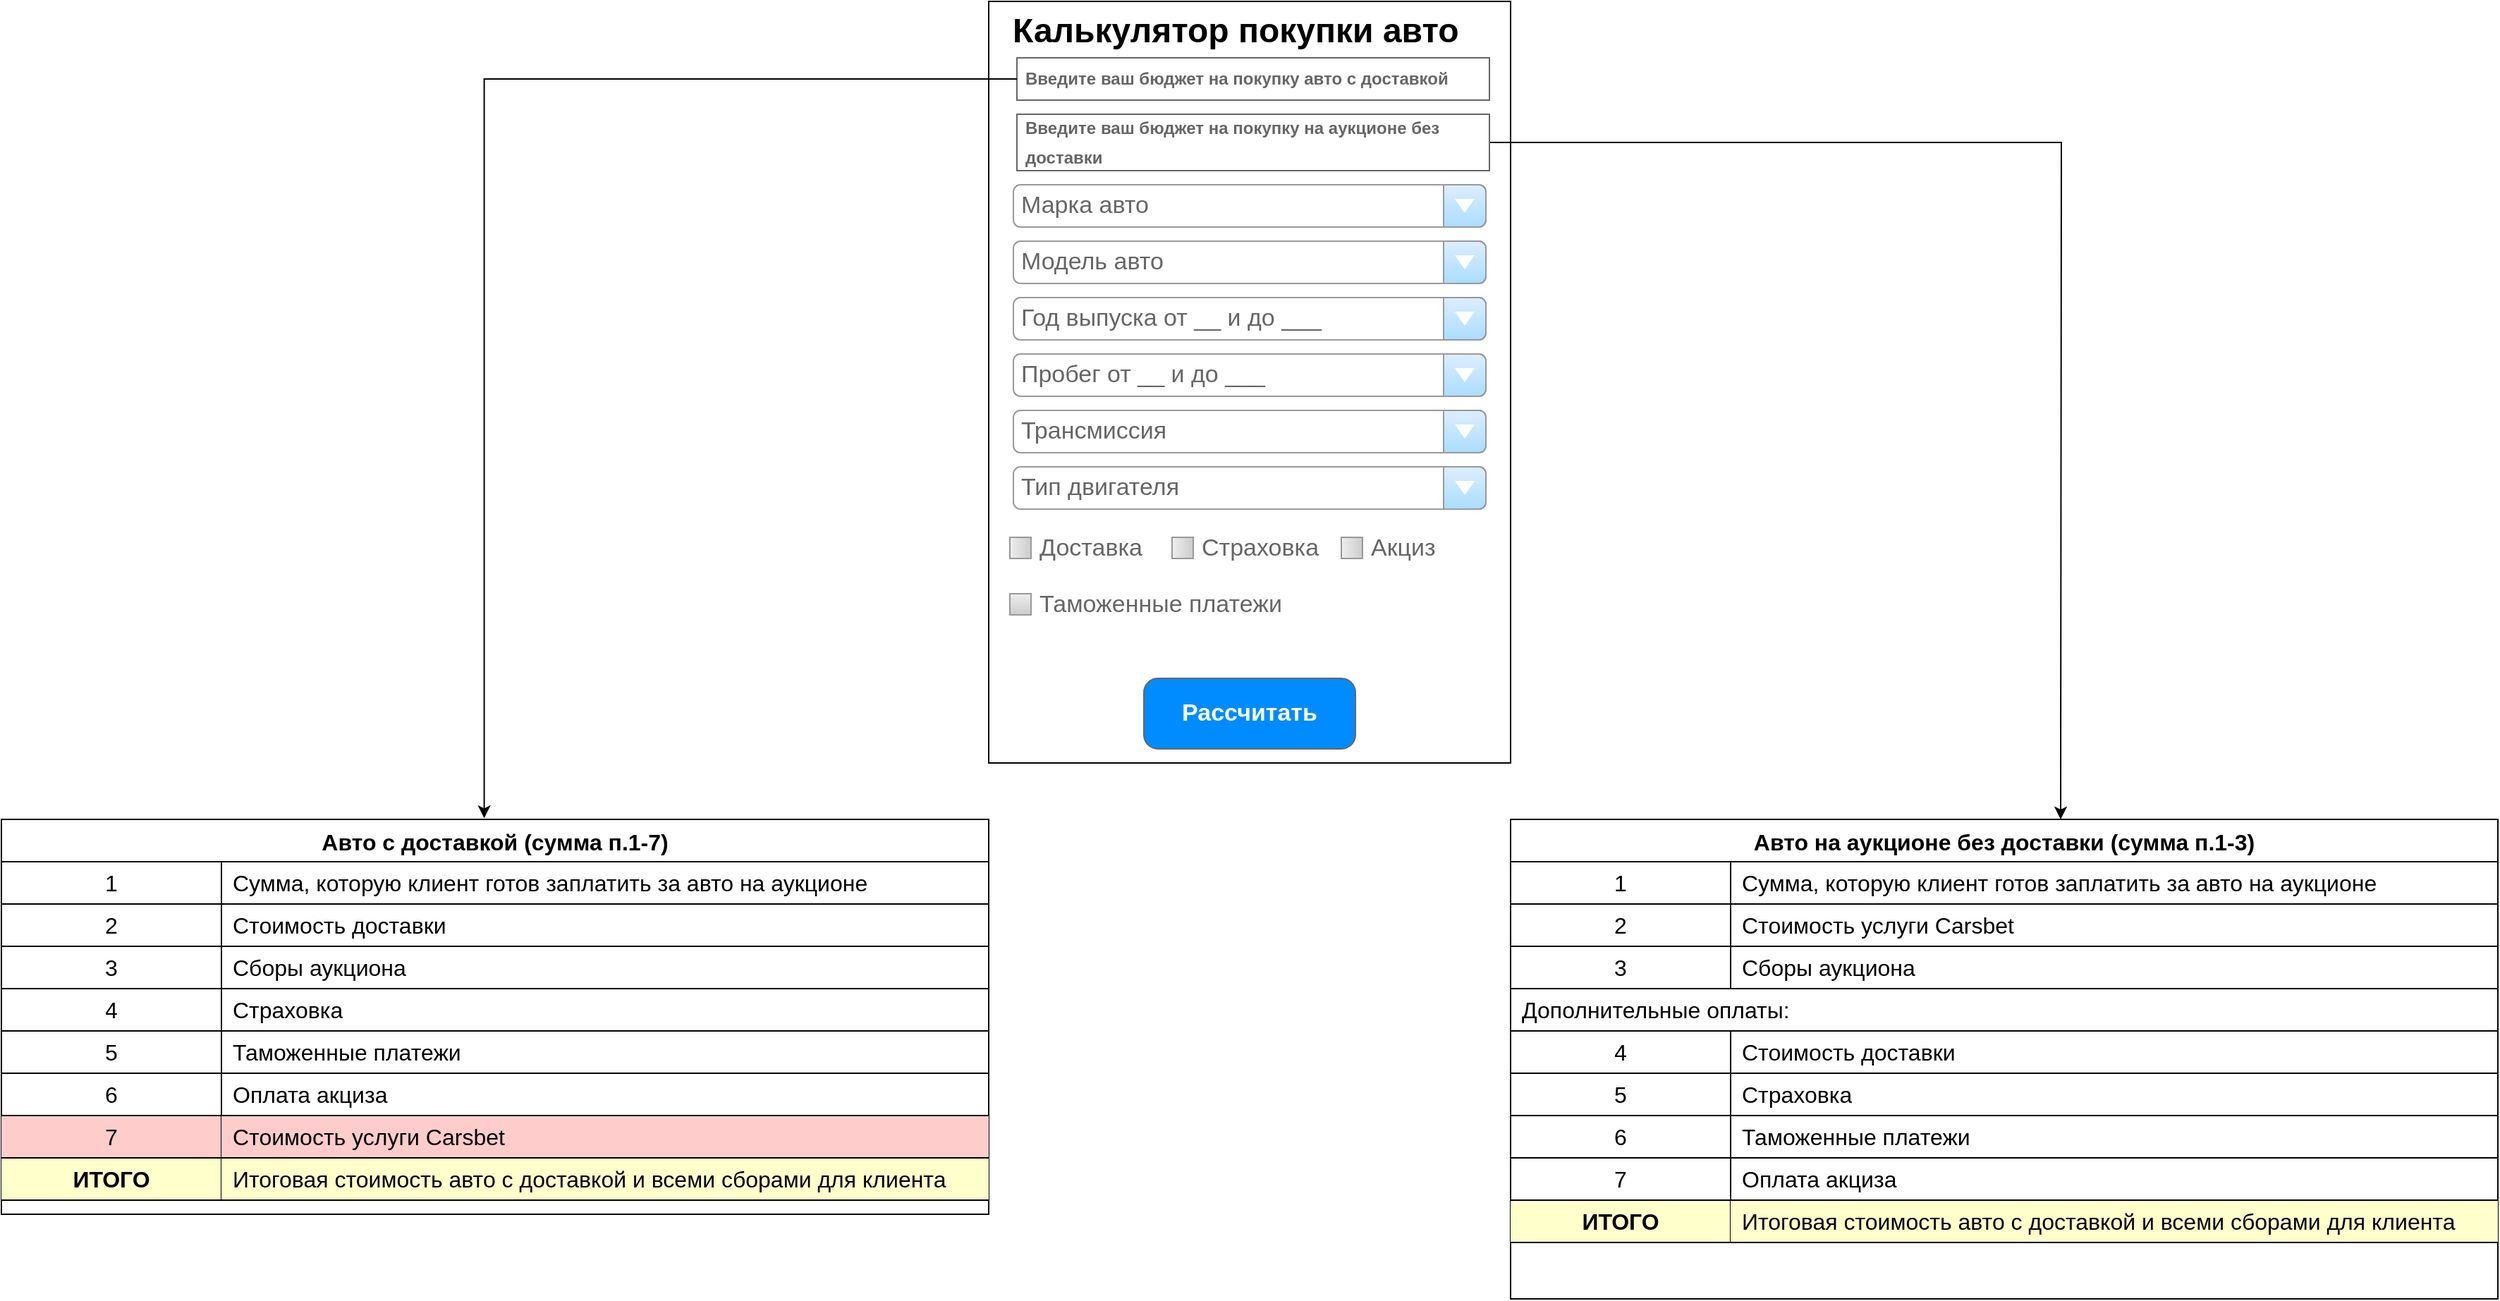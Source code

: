 <mxfile version="24.7.6">
  <diagram name="Page-1" id="p19KSNvYjUqqK6xyMW1n">
    <mxGraphModel dx="3529" dy="1058" grid="1" gridSize="10" guides="1" tooltips="1" connect="1" arrows="1" fold="1" page="1" pageScale="1" pageWidth="1169" pageHeight="827" math="0" shadow="0">
      <root>
        <mxCell id="0" />
        <mxCell id="1" parent="0" />
        <mxCell id="sAkDwCk9vs1DAD9siP_P-14" value="" style="rounded=0;whiteSpace=wrap;html=1;" vertex="1" parent="1">
          <mxGeometry x="200" y="20" width="370" height="540" as="geometry" />
        </mxCell>
        <mxCell id="sAkDwCk9vs1DAD9siP_P-2" value="&lt;h1 style=&quot;margin-top: 0px;&quot;&gt;Калькулятор покупки авто&lt;/h1&gt;" style="text;html=1;whiteSpace=wrap;overflow=hidden;rounded=0;" vertex="1" parent="1">
          <mxGeometry x="215" y="20" width="340" height="40" as="geometry" />
        </mxCell>
        <mxCell id="sAkDwCk9vs1DAD9siP_P-4" value="&lt;font style=&quot;font-size: 12px;&quot;&gt;Введите ваш бюджет на покупку авто с доставкой&lt;/font&gt;" style="strokeWidth=1;shadow=0;dashed=0;align=center;html=1;shape=mxgraph.mockup.text.textBox;fontColor=#666666;align=left;fontSize=17;spacingLeft=4;spacingTop=-3;whiteSpace=wrap;strokeColor=#666666;mainText=;fontStyle=1" vertex="1" parent="1">
          <mxGeometry x="220" y="60" width="335" height="30" as="geometry" />
        </mxCell>
        <mxCell id="sAkDwCk9vs1DAD9siP_P-65" style="edgeStyle=orthogonalEdgeStyle;rounded=0;orthogonalLoop=1;jettySize=auto;html=1;" edge="1" parent="1" source="sAkDwCk9vs1DAD9siP_P-5">
          <mxGeometry relative="1" as="geometry">
            <mxPoint x="960" y="600" as="targetPoint" />
          </mxGeometry>
        </mxCell>
        <mxCell id="sAkDwCk9vs1DAD9siP_P-5" value="&lt;font style=&quot;font-size: 12px;&quot;&gt;Введите ваш бюджет на покупку на аукционе без доставки&lt;/font&gt;" style="strokeWidth=1;shadow=0;dashed=0;align=center;html=1;shape=mxgraph.mockup.text.textBox;fontColor=#666666;align=left;fontSize=17;spacingLeft=4;spacingTop=-3;whiteSpace=wrap;strokeColor=#666666;mainText=;fontStyle=1" vertex="1" parent="1">
          <mxGeometry x="220" y="100" width="335" height="40" as="geometry" />
        </mxCell>
        <mxCell id="sAkDwCk9vs1DAD9siP_P-6" value="Марка авто" style="strokeWidth=1;shadow=0;dashed=0;align=center;html=1;shape=mxgraph.mockup.forms.comboBox;strokeColor=#999999;fillColor=#ddeeff;align=left;fillColor2=#aaddff;mainText=;fontColor=#666666;fontSize=17;spacingLeft=3;" vertex="1" parent="1">
          <mxGeometry x="217.5" y="150" width="335" height="30" as="geometry" />
        </mxCell>
        <mxCell id="sAkDwCk9vs1DAD9siP_P-7" value="Модель авто" style="strokeWidth=1;shadow=0;dashed=0;align=center;html=1;shape=mxgraph.mockup.forms.comboBox;strokeColor=#999999;fillColor=#ddeeff;align=left;fillColor2=#aaddff;mainText=;fontColor=#666666;fontSize=17;spacingLeft=3;" vertex="1" parent="1">
          <mxGeometry x="217.5" y="190" width="335" height="30" as="geometry" />
        </mxCell>
        <mxCell id="sAkDwCk9vs1DAD9siP_P-8" value="Год выпуска от __ и до ___" style="strokeWidth=1;shadow=0;dashed=0;align=center;html=1;shape=mxgraph.mockup.forms.comboBox;strokeColor=#999999;fillColor=#ddeeff;align=left;fillColor2=#aaddff;mainText=;fontColor=#666666;fontSize=17;spacingLeft=3;" vertex="1" parent="1">
          <mxGeometry x="217.5" y="230" width="335" height="30" as="geometry" />
        </mxCell>
        <mxCell id="sAkDwCk9vs1DAD9siP_P-9" value="Пробег от __ и до ___" style="strokeWidth=1;shadow=0;dashed=0;align=center;html=1;shape=mxgraph.mockup.forms.comboBox;strokeColor=#999999;fillColor=#ddeeff;align=left;fillColor2=#aaddff;mainText=;fontColor=#666666;fontSize=17;spacingLeft=3;" vertex="1" parent="1">
          <mxGeometry x="217.5" y="270" width="335" height="30" as="geometry" />
        </mxCell>
        <mxCell id="sAkDwCk9vs1DAD9siP_P-11" value="Трансмиссия" style="strokeWidth=1;shadow=0;dashed=0;align=center;html=1;shape=mxgraph.mockup.forms.comboBox;strokeColor=#999999;fillColor=#ddeeff;align=left;fillColor2=#aaddff;mainText=;fontColor=#666666;fontSize=17;spacingLeft=3;" vertex="1" parent="1">
          <mxGeometry x="217.5" y="310" width="335" height="30" as="geometry" />
        </mxCell>
        <mxCell id="sAkDwCk9vs1DAD9siP_P-12" value="Тип двигателя" style="strokeWidth=1;shadow=0;dashed=0;align=center;html=1;shape=mxgraph.mockup.forms.comboBox;strokeColor=#999999;fillColor=#ddeeff;align=left;fillColor2=#aaddff;mainText=;fontColor=#666666;fontSize=17;spacingLeft=3;" vertex="1" parent="1">
          <mxGeometry x="217.5" y="350" width="335" height="30" as="geometry" />
        </mxCell>
        <mxCell id="sAkDwCk9vs1DAD9siP_P-13" value="Рассчитать" style="strokeWidth=1;shadow=0;dashed=0;align=center;html=1;shape=mxgraph.mockup.buttons.button;strokeColor=#666666;fontColor=#ffffff;mainText=;buttonStyle=round;fontSize=17;fontStyle=1;fillColor=#008cff;whiteSpace=wrap;" vertex="1" parent="1">
          <mxGeometry x="310" y="500" width="150" height="50" as="geometry" />
        </mxCell>
        <mxCell id="sAkDwCk9vs1DAD9siP_P-15" value="Авто с доставкой (сумма п.1-7)" style="shape=table;startSize=30;container=1;collapsible=0;childLayout=tableLayout;fixedRows=1;rowLines=0;fontStyle=1;strokeColor=default;fontSize=16;" vertex="1" parent="1">
          <mxGeometry x="-500" y="600" width="700" height="280" as="geometry" />
        </mxCell>
        <mxCell id="sAkDwCk9vs1DAD9siP_P-16" value="" style="shape=tableRow;horizontal=0;startSize=0;swimlaneHead=0;swimlaneBody=0;top=0;left=0;bottom=0;right=0;collapsible=0;dropTarget=0;fillColor=none;points=[[0,0.5],[1,0.5]];portConstraint=eastwest;strokeColor=inherit;fontSize=16;" vertex="1" parent="sAkDwCk9vs1DAD9siP_P-15">
          <mxGeometry y="30" width="700" height="30" as="geometry" />
        </mxCell>
        <mxCell id="sAkDwCk9vs1DAD9siP_P-17" value="1" style="shape=partialRectangle;html=1;whiteSpace=wrap;connectable=0;fillColor=none;top=0;left=0;bottom=1;right=0;overflow=hidden;pointerEvents=1;strokeColor=inherit;fontSize=16;" vertex="1" parent="sAkDwCk9vs1DAD9siP_P-16">
          <mxGeometry width="156" height="30" as="geometry">
            <mxRectangle width="156" height="30" as="alternateBounds" />
          </mxGeometry>
        </mxCell>
        <mxCell id="sAkDwCk9vs1DAD9siP_P-18" value="Сумма, которую клиент готов заплатить за авто на аукционе" style="shape=partialRectangle;html=1;whiteSpace=wrap;connectable=0;fillColor=none;top=0;left=0;bottom=0;right=0;align=left;spacingLeft=6;overflow=hidden;strokeColor=inherit;fontSize=16;" vertex="1" parent="sAkDwCk9vs1DAD9siP_P-16">
          <mxGeometry x="156" width="544" height="30" as="geometry">
            <mxRectangle width="544" height="30" as="alternateBounds" />
          </mxGeometry>
        </mxCell>
        <mxCell id="sAkDwCk9vs1DAD9siP_P-19" value="" style="shape=tableRow;horizontal=0;startSize=0;swimlaneHead=0;swimlaneBody=0;top=0;left=0;bottom=0;right=0;collapsible=0;dropTarget=0;fillColor=none;points=[[0,0.5],[1,0.5]];portConstraint=eastwest;strokeColor=inherit;fontSize=16;" vertex="1" parent="sAkDwCk9vs1DAD9siP_P-15">
          <mxGeometry y="60" width="700" height="30" as="geometry" />
        </mxCell>
        <mxCell id="sAkDwCk9vs1DAD9siP_P-20" value="2" style="shape=partialRectangle;html=1;whiteSpace=wrap;connectable=0;fillColor=none;top=0;left=0;bottom=1;right=0;overflow=hidden;strokeColor=inherit;fontSize=16;" vertex="1" parent="sAkDwCk9vs1DAD9siP_P-19">
          <mxGeometry width="156" height="30" as="geometry">
            <mxRectangle width="156" height="30" as="alternateBounds" />
          </mxGeometry>
        </mxCell>
        <mxCell id="sAkDwCk9vs1DAD9siP_P-21" value="Стоимость доставки" style="shape=partialRectangle;html=1;whiteSpace=wrap;connectable=0;fillColor=none;top=1;left=0;bottom=1;right=0;align=left;spacingLeft=6;overflow=hidden;strokeColor=inherit;fontSize=16;" vertex="1" parent="sAkDwCk9vs1DAD9siP_P-19">
          <mxGeometry x="156" width="544" height="30" as="geometry">
            <mxRectangle width="544" height="30" as="alternateBounds" />
          </mxGeometry>
        </mxCell>
        <mxCell id="sAkDwCk9vs1DAD9siP_P-22" value="" style="shape=tableRow;horizontal=0;startSize=0;swimlaneHead=0;swimlaneBody=0;top=0;left=0;bottom=0;right=0;collapsible=0;dropTarget=0;fillColor=none;points=[[0,0.5],[1,0.5]];portConstraint=eastwest;strokeColor=inherit;fontSize=16;" vertex="1" parent="sAkDwCk9vs1DAD9siP_P-15">
          <mxGeometry y="90" width="700" height="30" as="geometry" />
        </mxCell>
        <mxCell id="sAkDwCk9vs1DAD9siP_P-23" value="3" style="shape=partialRectangle;html=1;whiteSpace=wrap;connectable=0;fillColor=none;top=0;left=0;bottom=0;right=0;overflow=hidden;strokeColor=inherit;fontSize=16;" vertex="1" parent="sAkDwCk9vs1DAD9siP_P-22">
          <mxGeometry width="156" height="30" as="geometry">
            <mxRectangle width="156" height="30" as="alternateBounds" />
          </mxGeometry>
        </mxCell>
        <mxCell id="sAkDwCk9vs1DAD9siP_P-24" value="Сборы аукциона" style="shape=partialRectangle;html=1;whiteSpace=wrap;connectable=0;fillColor=none;top=0;left=0;bottom=0;right=0;align=left;spacingLeft=6;overflow=hidden;strokeColor=inherit;fontSize=16;" vertex="1" parent="sAkDwCk9vs1DAD9siP_P-22">
          <mxGeometry x="156" width="544" height="30" as="geometry">
            <mxRectangle width="544" height="30" as="alternateBounds" />
          </mxGeometry>
        </mxCell>
        <mxCell id="sAkDwCk9vs1DAD9siP_P-25" value="4" style="shape=partialRectangle;html=1;whiteSpace=wrap;connectable=0;fillColor=none;top=1;left=0;bottom=1;right=1;overflow=hidden;strokeColor=inherit;fontSize=16;" vertex="1" parent="1">
          <mxGeometry x="-500" y="720" width="156" height="30" as="geometry">
            <mxRectangle width="156" height="30" as="alternateBounds" />
          </mxGeometry>
        </mxCell>
        <mxCell id="sAkDwCk9vs1DAD9siP_P-26" value="Страховка" style="shape=partialRectangle;html=1;whiteSpace=wrap;connectable=0;fillColor=none;top=1;left=0;bottom=1;right=0;align=left;spacingLeft=6;overflow=hidden;strokeColor=inherit;fontSize=16;" vertex="1" parent="1">
          <mxGeometry x="-344" y="720" width="544" height="30" as="geometry">
            <mxRectangle width="544" height="30" as="alternateBounds" />
          </mxGeometry>
        </mxCell>
        <mxCell id="sAkDwCk9vs1DAD9siP_P-27" value="5" style="shape=partialRectangle;html=1;whiteSpace=wrap;connectable=0;fillColor=none;top=1;left=0;bottom=1;right=1;overflow=hidden;strokeColor=inherit;fontSize=16;" vertex="1" parent="1">
          <mxGeometry x="-500" y="750" width="156" height="30" as="geometry">
            <mxRectangle width="156" height="30" as="alternateBounds" />
          </mxGeometry>
        </mxCell>
        <mxCell id="sAkDwCk9vs1DAD9siP_P-28" value="6" style="shape=partialRectangle;html=1;whiteSpace=wrap;connectable=0;fillColor=none;top=1;left=0;bottom=1;right=1;overflow=hidden;strokeColor=inherit;fontSize=16;" vertex="1" parent="1">
          <mxGeometry x="-500" y="780" width="156" height="30" as="geometry">
            <mxRectangle width="156" height="30" as="alternateBounds" />
          </mxGeometry>
        </mxCell>
        <mxCell id="sAkDwCk9vs1DAD9siP_P-29" value="Таможенные платежи" style="shape=partialRectangle;html=1;whiteSpace=wrap;connectable=0;fillColor=none;top=1;left=0;bottom=1;right=0;align=left;spacingLeft=6;overflow=hidden;strokeColor=inherit;fontSize=16;" vertex="1" parent="1">
          <mxGeometry x="-344" y="750" width="544" height="30" as="geometry">
            <mxRectangle width="544" height="30" as="alternateBounds" />
          </mxGeometry>
        </mxCell>
        <mxCell id="sAkDwCk9vs1DAD9siP_P-30" value="Оплата акциза" style="shape=partialRectangle;html=1;whiteSpace=wrap;connectable=0;fillColor=none;top=1;left=0;bottom=1;right=0;align=left;spacingLeft=6;overflow=hidden;strokeColor=inherit;fontSize=16;" vertex="1" parent="1">
          <mxGeometry x="-344" y="780" width="544" height="30" as="geometry">
            <mxRectangle width="544" height="30" as="alternateBounds" />
          </mxGeometry>
        </mxCell>
        <mxCell id="sAkDwCk9vs1DAD9siP_P-31" value="ИТОГО" style="shape=partialRectangle;html=1;whiteSpace=wrap;connectable=0;fillColor=#FFFFCC;top=1;left=0;bottom=1;right=1;overflow=hidden;strokeColor=inherit;fontSize=16;fontStyle=1" vertex="1" parent="1">
          <mxGeometry x="-500" y="840" width="156" height="30" as="geometry">
            <mxRectangle width="156" height="30" as="alternateBounds" />
          </mxGeometry>
        </mxCell>
        <mxCell id="sAkDwCk9vs1DAD9siP_P-32" value="Итоговая стоимость авто с доставкой и всеми сборами для клиента" style="shape=partialRectangle;html=1;whiteSpace=wrap;connectable=0;fillColor=#FFFFCC;top=1;left=0;bottom=1;right=0;align=left;spacingLeft=6;overflow=hidden;strokeColor=inherit;fontSize=16;fontStyle=0" vertex="1" parent="1">
          <mxGeometry x="-344" y="840" width="544" height="30" as="geometry">
            <mxRectangle width="544" height="30" as="alternateBounds" />
          </mxGeometry>
        </mxCell>
        <mxCell id="sAkDwCk9vs1DAD9siP_P-33" style="edgeStyle=orthogonalEdgeStyle;rounded=0;orthogonalLoop=1;jettySize=auto;html=1;entryX=0.489;entryY=-0.003;entryDx=0;entryDy=0;entryPerimeter=0;" edge="1" parent="1" source="sAkDwCk9vs1DAD9siP_P-4" target="sAkDwCk9vs1DAD9siP_P-15">
          <mxGeometry relative="1" as="geometry" />
        </mxCell>
        <mxCell id="sAkDwCk9vs1DAD9siP_P-34" value="Авто на аукционе без доставки (сумма п.1-3)" style="shape=table;startSize=30;container=1;collapsible=0;childLayout=tableLayout;fixedRows=1;rowLines=0;fontStyle=1;strokeColor=default;fontSize=16;movable=0;resizable=0;rotatable=0;deletable=0;editable=0;locked=1;connectable=0;" vertex="1" parent="1">
          <mxGeometry x="570" y="600" width="700" height="340" as="geometry" />
        </mxCell>
        <mxCell id="sAkDwCk9vs1DAD9siP_P-35" value="" style="shape=tableRow;horizontal=0;startSize=0;swimlaneHead=0;swimlaneBody=0;top=0;left=0;bottom=0;right=0;collapsible=0;dropTarget=0;fillColor=none;points=[[0,0.5],[1,0.5]];portConstraint=eastwest;strokeColor=inherit;fontSize=16;" vertex="1" parent="sAkDwCk9vs1DAD9siP_P-34">
          <mxGeometry y="30" width="700" height="30" as="geometry" />
        </mxCell>
        <mxCell id="sAkDwCk9vs1DAD9siP_P-36" value="1" style="shape=partialRectangle;html=1;whiteSpace=wrap;connectable=0;fillColor=none;top=0;left=0;bottom=1;right=0;overflow=hidden;pointerEvents=1;strokeColor=inherit;fontSize=16;" vertex="1" parent="sAkDwCk9vs1DAD9siP_P-35">
          <mxGeometry width="156" height="30" as="geometry">
            <mxRectangle width="156" height="30" as="alternateBounds" />
          </mxGeometry>
        </mxCell>
        <mxCell id="sAkDwCk9vs1DAD9siP_P-37" value="Сумма, которую клиент готов заплатить за авто на аукционе" style="shape=partialRectangle;html=1;whiteSpace=wrap;connectable=0;fillColor=none;top=0;left=0;bottom=0;right=0;align=left;spacingLeft=6;overflow=hidden;strokeColor=inherit;fontSize=16;" vertex="1" parent="sAkDwCk9vs1DAD9siP_P-35">
          <mxGeometry x="156" width="544" height="30" as="geometry">
            <mxRectangle width="544" height="30" as="alternateBounds" />
          </mxGeometry>
        </mxCell>
        <mxCell id="sAkDwCk9vs1DAD9siP_P-38" value="" style="shape=tableRow;horizontal=0;startSize=0;swimlaneHead=0;swimlaneBody=0;top=0;left=0;bottom=0;right=0;collapsible=0;dropTarget=0;fillColor=none;points=[[0,0.5],[1,0.5]];portConstraint=eastwest;strokeColor=inherit;fontSize=16;" vertex="1" parent="sAkDwCk9vs1DAD9siP_P-34">
          <mxGeometry y="60" width="700" height="30" as="geometry" />
        </mxCell>
        <mxCell id="sAkDwCk9vs1DAD9siP_P-39" value="2" style="shape=partialRectangle;html=1;whiteSpace=wrap;connectable=0;fillColor=none;top=0;left=0;bottom=1;right=0;overflow=hidden;strokeColor=inherit;fontSize=16;" vertex="1" parent="sAkDwCk9vs1DAD9siP_P-38">
          <mxGeometry width="156" height="30" as="geometry">
            <mxRectangle width="156" height="30" as="alternateBounds" />
          </mxGeometry>
        </mxCell>
        <mxCell id="sAkDwCk9vs1DAD9siP_P-40" value="Стоимость услуги Carsbet" style="shape=partialRectangle;html=1;whiteSpace=wrap;connectable=0;fillColor=none;top=1;left=0;bottom=1;right=0;align=left;spacingLeft=6;overflow=hidden;strokeColor=inherit;fontSize=16;" vertex="1" parent="sAkDwCk9vs1DAD9siP_P-38">
          <mxGeometry x="156" width="544" height="30" as="geometry">
            <mxRectangle width="544" height="30" as="alternateBounds" />
          </mxGeometry>
        </mxCell>
        <mxCell id="sAkDwCk9vs1DAD9siP_P-41" value="" style="shape=tableRow;horizontal=0;startSize=0;swimlaneHead=0;swimlaneBody=0;top=0;left=0;bottom=0;right=0;collapsible=0;dropTarget=0;fillColor=none;points=[[0,0.5],[1,0.5]];portConstraint=eastwest;strokeColor=inherit;fontSize=16;" vertex="1" parent="sAkDwCk9vs1DAD9siP_P-34">
          <mxGeometry y="90" width="700" height="30" as="geometry" />
        </mxCell>
        <mxCell id="sAkDwCk9vs1DAD9siP_P-42" value="3" style="shape=partialRectangle;html=1;whiteSpace=wrap;connectable=0;fillColor=none;top=0;left=0;bottom=1;right=0;overflow=hidden;strokeColor=inherit;fontSize=16;" vertex="1" parent="sAkDwCk9vs1DAD9siP_P-41">
          <mxGeometry width="156" height="30" as="geometry">
            <mxRectangle width="156" height="30" as="alternateBounds" />
          </mxGeometry>
        </mxCell>
        <mxCell id="sAkDwCk9vs1DAD9siP_P-43" value="Сборы аукциона" style="shape=partialRectangle;html=1;whiteSpace=wrap;connectable=0;fillColor=none;top=0;left=0;bottom=1;right=0;align=left;spacingLeft=6;overflow=hidden;strokeColor=inherit;fontSize=16;" vertex="1" parent="sAkDwCk9vs1DAD9siP_P-41">
          <mxGeometry x="156" width="544" height="30" as="geometry">
            <mxRectangle width="544" height="30" as="alternateBounds" />
          </mxGeometry>
        </mxCell>
        <mxCell id="sAkDwCk9vs1DAD9siP_P-44" value="Дополнительные оплаты:" style="shape=partialRectangle;html=1;whiteSpace=wrap;connectable=0;fillColor=none;top=0;left=0;bottom=1;right=0;align=left;spacingLeft=6;overflow=hidden;strokeColor=inherit;fontSize=16;" vertex="1" parent="1">
          <mxGeometry x="570" y="720" width="700" height="30" as="geometry">
            <mxRectangle width="544" height="30" as="alternateBounds" />
          </mxGeometry>
        </mxCell>
        <mxCell id="sAkDwCk9vs1DAD9siP_P-45" value="4" style="shape=partialRectangle;html=1;whiteSpace=wrap;connectable=0;fillColor=none;top=0;left=0;bottom=1;right=0;overflow=hidden;strokeColor=inherit;fontSize=16;" vertex="1" parent="1">
          <mxGeometry x="570" y="750" width="156" height="30" as="geometry">
            <mxRectangle width="156" height="30" as="alternateBounds" />
          </mxGeometry>
        </mxCell>
        <mxCell id="sAkDwCk9vs1DAD9siP_P-46" value="5" style="shape=partialRectangle;html=1;whiteSpace=wrap;connectable=0;fillColor=none;top=0;left=0;bottom=1;right=0;overflow=hidden;strokeColor=inherit;fontSize=16;" vertex="1" parent="1">
          <mxGeometry x="570" y="780" width="156" height="30" as="geometry">
            <mxRectangle width="156" height="30" as="alternateBounds" />
          </mxGeometry>
        </mxCell>
        <mxCell id="sAkDwCk9vs1DAD9siP_P-47" value="6" style="shape=partialRectangle;html=1;whiteSpace=wrap;connectable=0;fillColor=none;top=0;left=0;bottom=1;right=0;overflow=hidden;strokeColor=inherit;fontSize=16;" vertex="1" parent="1">
          <mxGeometry x="570" y="810" width="156" height="30" as="geometry">
            <mxRectangle width="156" height="30" as="alternateBounds" />
          </mxGeometry>
        </mxCell>
        <mxCell id="sAkDwCk9vs1DAD9siP_P-48" value="Стоимость доставки" style="shape=partialRectangle;html=1;whiteSpace=wrap;connectable=0;fillColor=none;top=1;left=1;bottom=1;right=0;align=left;spacingLeft=6;overflow=hidden;strokeColor=inherit;fontSize=16;" vertex="1" parent="1">
          <mxGeometry x="726" y="750" width="544" height="30" as="geometry">
            <mxRectangle width="544" height="30" as="alternateBounds" />
          </mxGeometry>
        </mxCell>
        <mxCell id="sAkDwCk9vs1DAD9siP_P-49" value="Страховка" style="shape=partialRectangle;html=1;whiteSpace=wrap;connectable=0;fillColor=none;top=1;left=1;bottom=1;right=0;align=left;spacingLeft=6;overflow=hidden;strokeColor=inherit;fontSize=16;" vertex="1" parent="1">
          <mxGeometry x="726" y="780" width="544" height="30" as="geometry">
            <mxRectangle width="544" height="30" as="alternateBounds" />
          </mxGeometry>
        </mxCell>
        <mxCell id="sAkDwCk9vs1DAD9siP_P-50" value="Таможенные платежи" style="shape=partialRectangle;html=1;whiteSpace=wrap;connectable=0;fillColor=none;top=1;left=1;bottom=1;right=0;align=left;spacingLeft=6;overflow=hidden;strokeColor=inherit;fontSize=16;" vertex="1" parent="1">
          <mxGeometry x="726" y="810" width="544" height="30" as="geometry">
            <mxRectangle width="544" height="30" as="alternateBounds" />
          </mxGeometry>
        </mxCell>
        <mxCell id="sAkDwCk9vs1DAD9siP_P-51" value="7" style="shape=partialRectangle;html=1;whiteSpace=wrap;connectable=0;fillColor=#FFCCCC;top=1;left=0;bottom=1;right=1;overflow=hidden;strokeColor=inherit;fontSize=16;" vertex="1" parent="1">
          <mxGeometry x="-500" y="810" width="156" height="30" as="geometry">
            <mxRectangle width="156" height="30" as="alternateBounds" />
          </mxGeometry>
        </mxCell>
        <mxCell id="sAkDwCk9vs1DAD9siP_P-52" value="Стоимость услуги Carsbet" style="shape=partialRectangle;html=1;whiteSpace=wrap;connectable=0;fillColor=#FFCCCC;top=1;left=0;bottom=1;right=0;align=left;spacingLeft=6;overflow=hidden;strokeColor=inherit;fontSize=16;" vertex="1" parent="1">
          <mxGeometry x="-344" y="810" width="544" height="30" as="geometry">
            <mxRectangle width="544" height="30" as="alternateBounds" />
          </mxGeometry>
        </mxCell>
        <mxCell id="sAkDwCk9vs1DAD9siP_P-53" value="7" style="shape=partialRectangle;html=1;whiteSpace=wrap;connectable=0;fillColor=none;top=0;left=0;bottom=1;right=0;overflow=hidden;strokeColor=inherit;fontSize=16;" vertex="1" parent="1">
          <mxGeometry x="570" y="840" width="156" height="30" as="geometry">
            <mxRectangle width="156" height="30" as="alternateBounds" />
          </mxGeometry>
        </mxCell>
        <mxCell id="sAkDwCk9vs1DAD9siP_P-54" value="Оплата акциза" style="shape=partialRectangle;html=1;whiteSpace=wrap;connectable=0;fillColor=none;top=1;left=1;bottom=1;right=0;align=left;spacingLeft=6;overflow=hidden;strokeColor=inherit;fontSize=16;" vertex="1" parent="1">
          <mxGeometry x="726" y="840" width="544" height="30" as="geometry">
            <mxRectangle width="544" height="30" as="alternateBounds" />
          </mxGeometry>
        </mxCell>
        <mxCell id="sAkDwCk9vs1DAD9siP_P-55" value="ИТОГО" style="shape=partialRectangle;html=1;whiteSpace=wrap;connectable=0;fillColor=#FFFFCC;top=1;left=0;bottom=1;right=1;overflow=hidden;strokeColor=inherit;fontSize=16;fontStyle=1" vertex="1" parent="1">
          <mxGeometry x="570" y="870" width="156" height="30" as="geometry">
            <mxRectangle width="156" height="30" as="alternateBounds" />
          </mxGeometry>
        </mxCell>
        <mxCell id="sAkDwCk9vs1DAD9siP_P-56" value="Итоговая стоимость авто с доставкой и всеми сборами для клиента" style="shape=partialRectangle;html=1;whiteSpace=wrap;connectable=0;fillColor=#FFFFCC;top=1;left=0;bottom=1;right=0;align=left;spacingLeft=6;overflow=hidden;strokeColor=inherit;fontSize=16;fontStyle=0" vertex="1" parent="1">
          <mxGeometry x="726" y="870" width="544" height="30" as="geometry">
            <mxRectangle width="544" height="30" as="alternateBounds" />
          </mxGeometry>
        </mxCell>
        <mxCell id="sAkDwCk9vs1DAD9siP_P-57" value="Доставка" style="strokeWidth=1;shadow=0;dashed=0;align=center;html=1;shape=mxgraph.mockup.forms.rrect;rSize=0;fillColor=#eeeeee;strokeColor=#999999;gradientColor=#cccccc;align=left;spacingLeft=4;fontSize=17;fontColor=#666666;labelPosition=right;noLabel=0;snapToPoint=0;dropTarget=0;metaEdit=1;direction=north;" vertex="1" parent="1">
          <mxGeometry x="215" y="400" width="15" height="15" as="geometry" />
        </mxCell>
        <object label="Страховка" id="sAkDwCk9vs1DAD9siP_P-58">
          <mxCell style="strokeWidth=1;shadow=0;dashed=0;align=center;html=1;shape=mxgraph.mockup.forms.rrect;rSize=0;fillColor=#eeeeee;strokeColor=#999999;gradientColor=#cccccc;align=left;spacingLeft=4;fontSize=17;fontColor=#666666;labelPosition=right;noLabel=0;snapToPoint=0;dropTarget=0;metaEdit=1;direction=north;" vertex="1" parent="1">
            <mxGeometry x="330" y="400" width="15" height="15" as="geometry" />
          </mxCell>
        </object>
        <object label="Акциз" id="sAkDwCk9vs1DAD9siP_P-60">
          <mxCell style="strokeWidth=1;shadow=0;dashed=0;align=center;html=1;shape=mxgraph.mockup.forms.rrect;rSize=0;fillColor=#eeeeee;strokeColor=#999999;gradientColor=#cccccc;align=left;spacingLeft=4;fontSize=17;fontColor=#666666;labelPosition=right;noLabel=0;snapToPoint=0;dropTarget=0;metaEdit=1;direction=north;" vertex="1" parent="1">
            <mxGeometry x="450" y="400" width="15" height="15" as="geometry" />
          </mxCell>
        </object>
        <object label="Таможенные платежи" id="sAkDwCk9vs1DAD9siP_P-61">
          <mxCell style="strokeWidth=1;shadow=0;dashed=0;align=center;html=1;shape=mxgraph.mockup.forms.rrect;rSize=0;fillColor=#eeeeee;strokeColor=#999999;gradientColor=#cccccc;align=left;spacingLeft=4;fontSize=17;fontColor=#666666;labelPosition=right;noLabel=0;snapToPoint=0;dropTarget=0;metaEdit=1;direction=east;" vertex="1" parent="1">
            <mxGeometry x="215" y="440" width="15" height="15" as="geometry" />
          </mxCell>
        </object>
      </root>
    </mxGraphModel>
  </diagram>
</mxfile>
